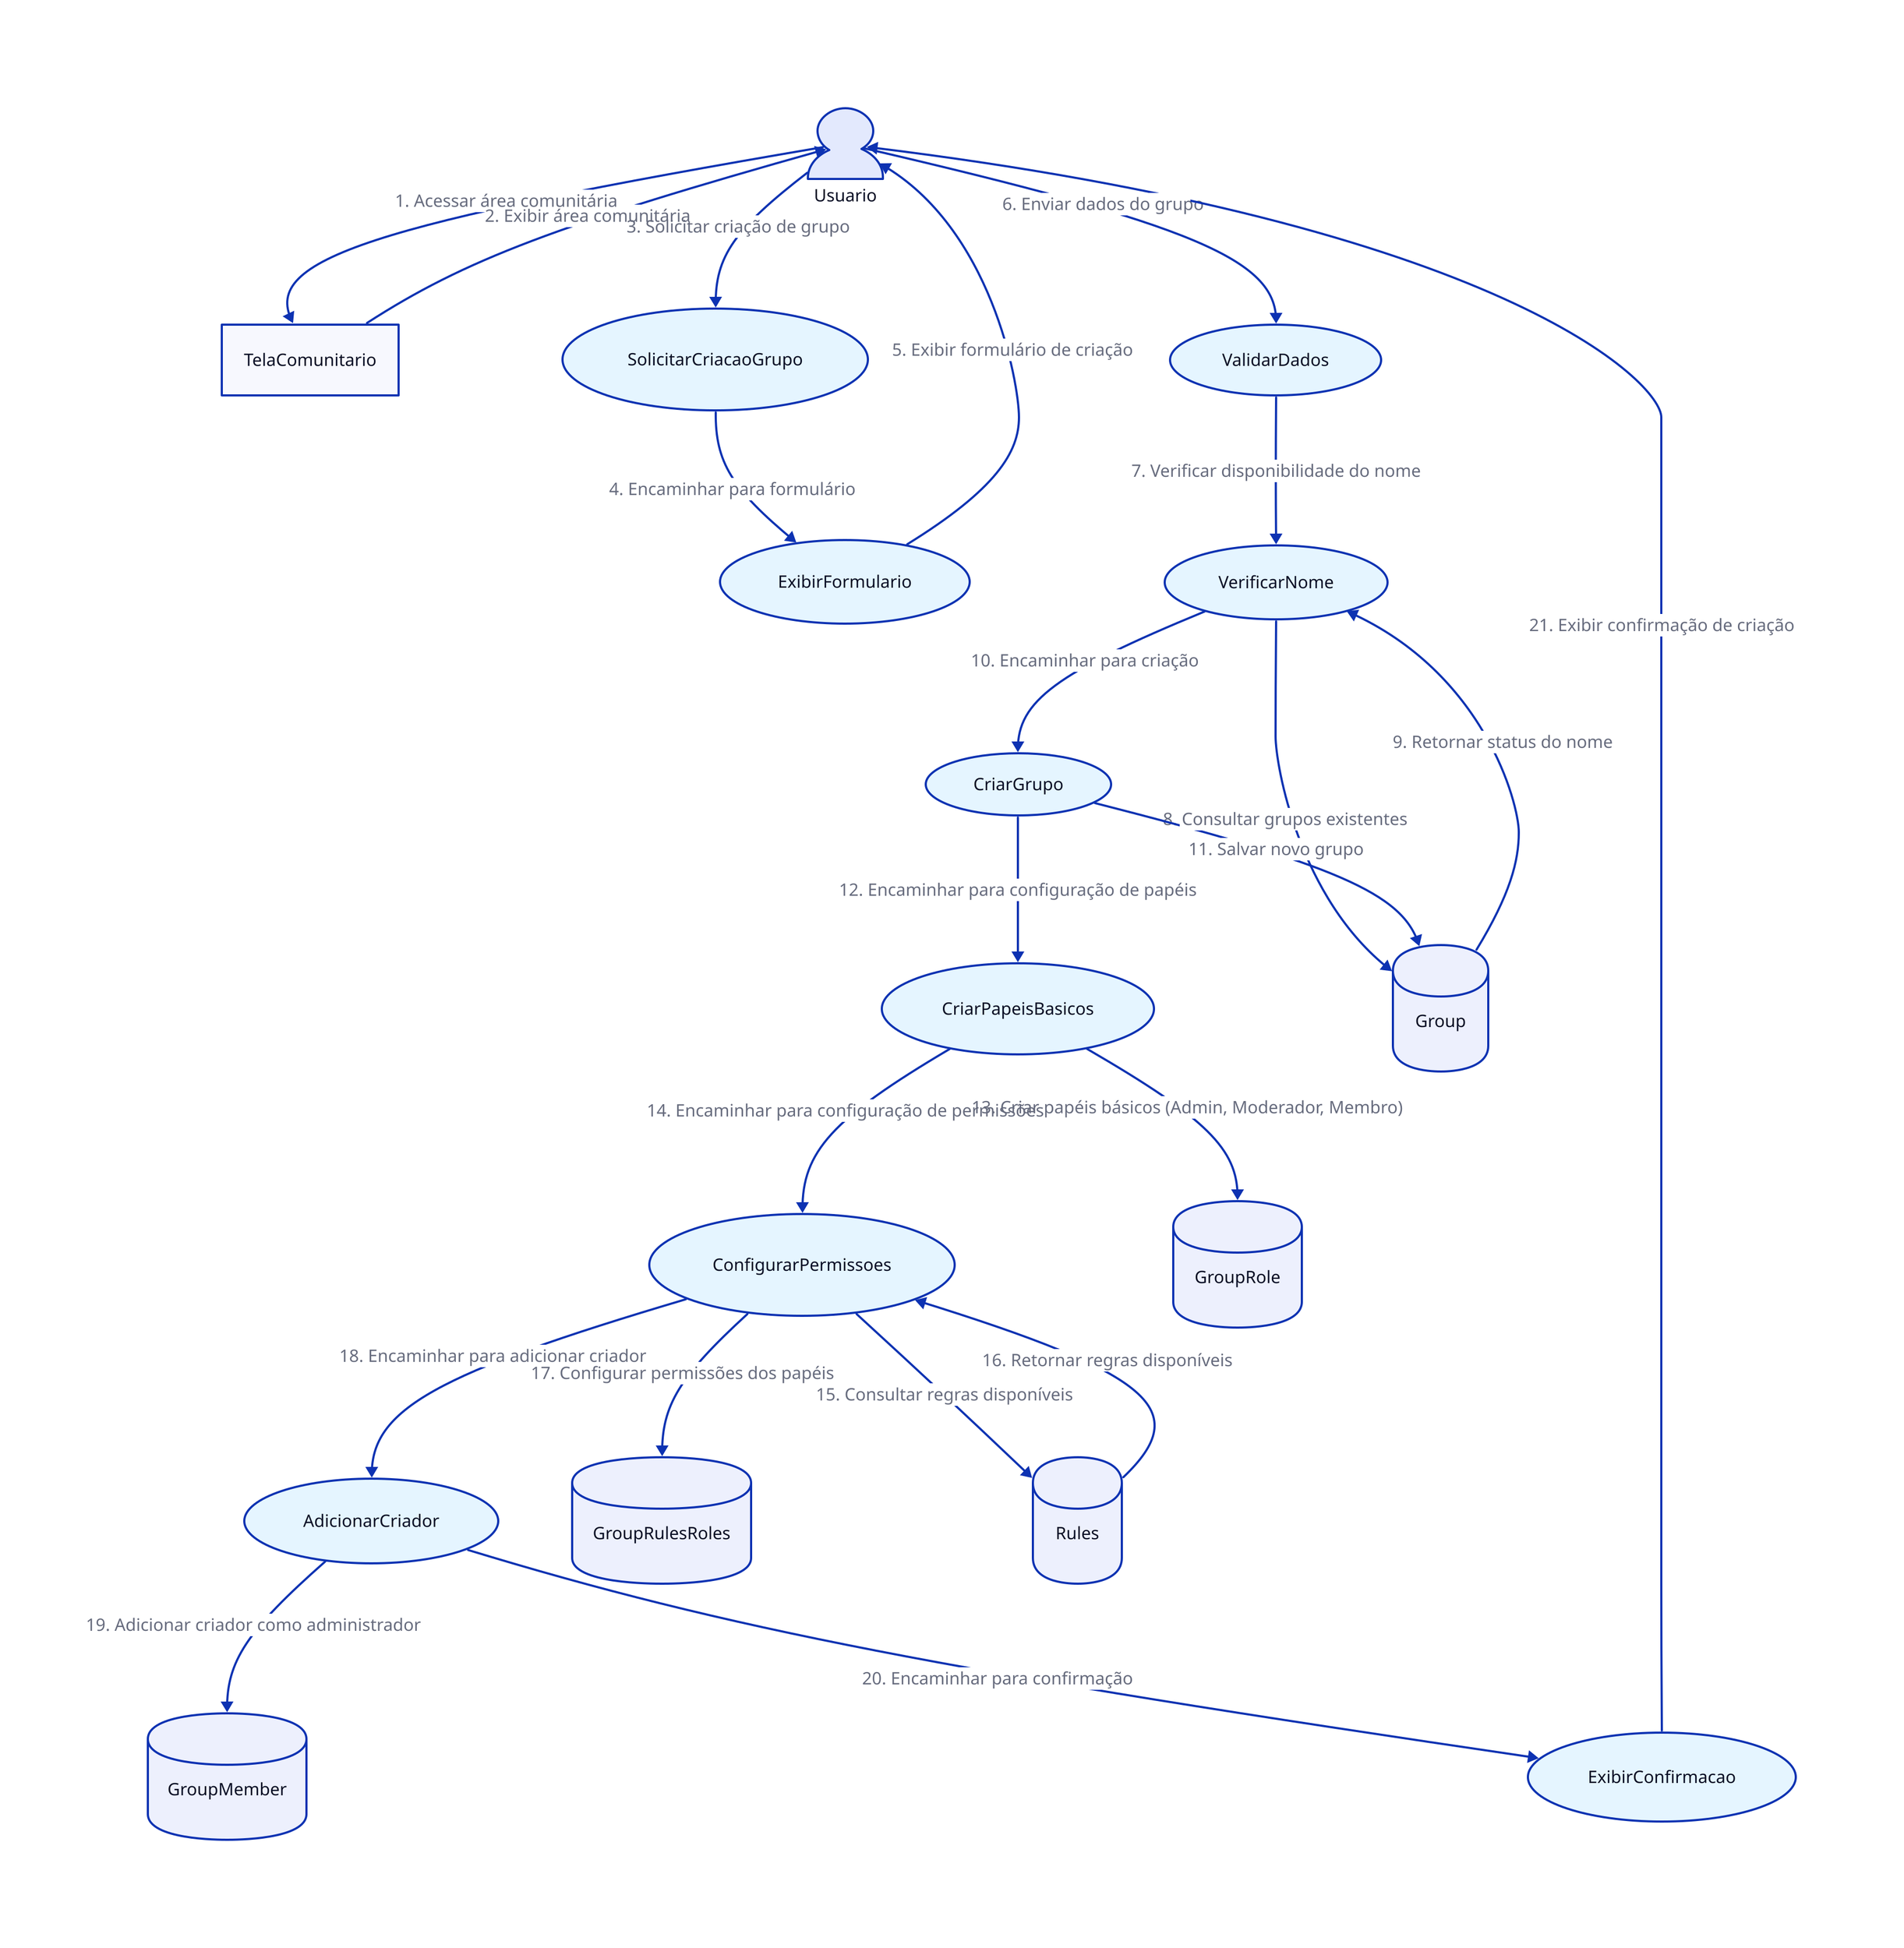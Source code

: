 Usuario: {
  shape: person
}

TelaComunitario: {
  shape: rectangle
}

SolicitarCriacaoGrupo: {
  shape: oval
  style.fill: "#E5F5FF"
}

ExibirFormulario: {
  shape: oval
  style.fill: "#E5F5FF"
}

ValidarDados: {
  shape: oval
  style.fill: "#E5F5FF"
}

VerificarNome: {
  shape: oval
  style.fill: "#E5F5FF"
}

CriarGrupo: {
  shape: oval
  style.fill: "#E5F5FF"
}

CriarPapeisBasicos: {
  shape: oval
  style.fill: "#E5F5FF"
}

ConfigurarPermissoes: {
  shape: oval
  style.fill: "#E5F5FF"
}

AdicionarCriador: {
  shape: oval
  style.fill: "#E5F5FF"
}

ExibirConfirmacao: {
  shape: oval
  style.fill: "#E5F5FF"
}

Group: {
  shape: cylinder
}

GroupRole: {
  shape: cylinder
}

GroupRulesRoles: {
  shape: cylinder
}

GroupMember: {
  shape: cylinder
}

Rules: {
  shape: cylinder
}

Usuario -> TelaComunitario: "1. Acessar área comunitária"
TelaComunitario -> Usuario: "2. Exibir área comunitária"
Usuario -> SolicitarCriacaoGrupo: "3. Solicitar criação de grupo"
SolicitarCriacaoGrupo -> ExibirFormulario: "4. Encaminhar para formulário"
ExibirFormulario -> Usuario: "5. Exibir formulário de criação"
Usuario -> ValidarDados: "6. Enviar dados do grupo"
ValidarDados -> VerificarNome: "7. Verificar disponibilidade do nome"
VerificarNome -> Group: "8. Consultar grupos existentes"
Group -> VerificarNome: "9. Retornar status do nome"
VerificarNome -> CriarGrupo: "10. Encaminhar para criação"
CriarGrupo -> Group: "11. Salvar novo grupo"
CriarGrupo -> CriarPapeisBasicos: "12. Encaminhar para configuração de papéis"
CriarPapeisBasicos -> GroupRole: "13. Criar papéis básicos (Admin, Moderador, Membro)"
CriarPapeisBasicos -> ConfigurarPermissoes: "14. Encaminhar para configuração de permissões"
ConfigurarPermissoes -> Rules: "15. Consultar regras disponíveis"
Rules -> ConfigurarPermissoes: "16. Retornar regras disponíveis"
ConfigurarPermissoes -> GroupRulesRoles: "17. Configurar permissões dos papéis"
ConfigurarPermissoes -> AdicionarCriador: "18. Encaminhar para adicionar criador"
AdicionarCriador -> GroupMember: "19. Adicionar criador como administrador"
AdicionarCriador -> ExibirConfirmacao: "20. Encaminhar para confirmação"
ExibirConfirmacao -> Usuario: "21. Exibir confirmação de criação"
